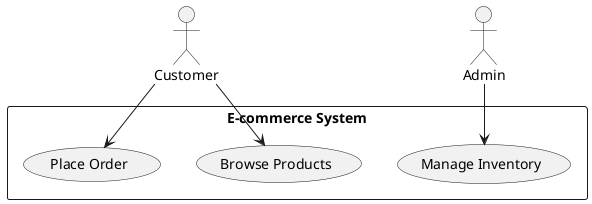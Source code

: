 @startuml
actor Customer
actor Admin
rectangle "E-commerce System" {
  Customer --> (Browse Products)
  Customer --> (Place Order)
  Admin --> (Manage Inventory)
}
@enduml